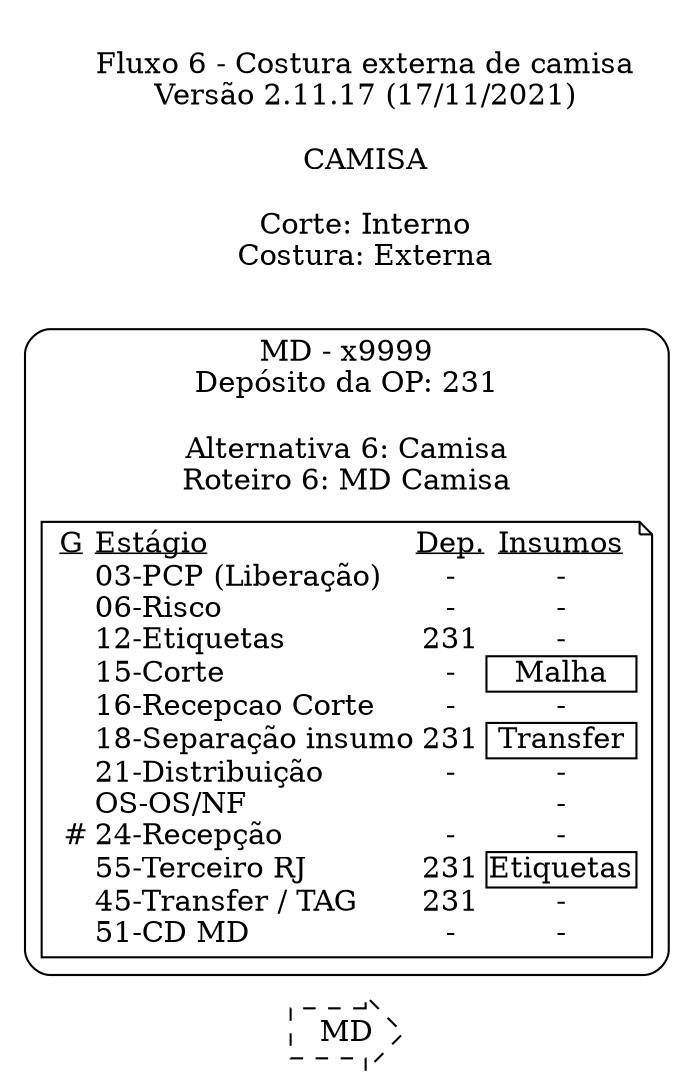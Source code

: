 digraph G {
  newrank=true;
  rankdir = LR;

  labelloc="t";
  label="
    Fluxo 6 - Costura externa de camisa
    Versão 2.11.17 (17/11/2021)

    CAMISA

    Corte: Interno
    Costura: Externa
  "

  L_SETA [shape=rarrow,style=dashed,label="MD"]

  {
    node [
      shape = "note"
    ]

    subgraph cluster_bloco {


  label = <MD - x9999<br />Depósito da OP: 231<br /><br />Alternativa 6: Camisa<br />Roteiro 6: MD Camisa>


  style=rounded
  bloco [
    label = <
    <table BORDER="0" CELLPADDING="0" CELLSPACING="0">
    <tr cellpadding="0"><td><u>G</u> </td><td align="left"><u>Estágio</u></td><td><u>Dep.</u></td><td><u>Insumos</u></td></tr>

      <tr><td></td><td align="left">03-PCP (Liberação)</td><td>-</td><td>-</td></tr>
      <tr><td></td><td align="left">06-Risco</td><td>-</td><td>-</td></tr>
      <tr><td></td><td align="left">12-Etiquetas</td><td>231</td><td>-</td></tr>
      <tr><td></td><td align="left">15-Corte</td><td>-</td><td><table BORDER="1" CELLPADDING="0" CELLSPACING="0"><tr><td BORDER="0">Malha</td></tr></table></td></tr>
      <tr><td></td><td align="left">16-Recepcao Corte</td><td>-</td><td>-</td></tr>
      <tr><td></td><td align="left">18-Separação insumo</td><td>231</td><td><table BORDER="1" CELLPADDING="0" CELLSPACING="0"><tr><td BORDER="0">Transfer</td></tr></table></td></tr>
      <tr><td></td><td align="left">21-Distribuição</td><td>-</td><td>-</td></tr>
      <tr><td></td><td align="left">OS-OS/NF</td><td></td><td>-</td></tr>
      <tr><td>#</td><td align="left">24-Recepção</td><td>-</td><td>-</td></tr>
      <tr><td></td><td align="left">55-Terceiro RJ</td><td>231</td><td><table BORDER="1" CELLPADDING="0" CELLSPACING="0"><tr><td BORDER="0">Etiquetas</td></tr></table></td></tr>
      <tr><td></td><td align="left">45-Transfer / TAG</td><td>231</td><td>-</td></tr>
      <tr><td></td><td align="left">51-CD MD</td><td>-</td><td>-</td></tr>


    </table>
    >
  ]
}


  }

  {rank = same L_SETA bloco}

}

